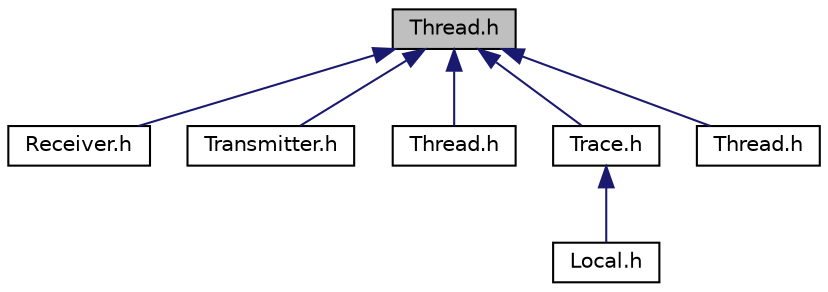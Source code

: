 digraph "Thread.h"
{
  edge [fontname="Helvetica",fontsize="10",labelfontname="Helvetica",labelfontsize="10"];
  node [fontname="Helvetica",fontsize="10",shape=record];
  Node1 [label="Thread.h",height=0.2,width=0.4,color="black", fillcolor="grey75", style="filled", fontcolor="black"];
  Node1 -> Node2 [dir="back",color="midnightblue",fontsize="10",style="solid",fontname="Helvetica"];
  Node2 [label="Receiver.h",height=0.2,width=0.4,color="black", fillcolor="white", style="filled",URL="$_receiver_8h.html"];
  Node1 -> Node3 [dir="back",color="midnightblue",fontsize="10",style="solid",fontname="Helvetica"];
  Node3 [label="Transmitter.h",height=0.2,width=0.4,color="black", fillcolor="white", style="filled",URL="$_transmitter_8h.html"];
  Node1 -> Node4 [dir="back",color="midnightblue",fontsize="10",style="solid",fontname="Helvetica"];
  Node4 [label="Thread.h",height=0.2,width=0.4,color="black", fillcolor="white", style="filled",URL="$colony_8core_2src_2_cpl_2_system_2_cpp11_2_thread_8h.html"];
  Node1 -> Node5 [dir="back",color="midnightblue",fontsize="10",style="solid",fontname="Helvetica"];
  Node5 [label="Trace.h",height=0.2,width=0.4,color="black", fillcolor="white", style="filled",URL="$_trace_8h.html"];
  Node5 -> Node6 [dir="back",color="midnightblue",fontsize="10",style="solid",fontname="Helvetica"];
  Node6 [label="Local.h",height=0.2,width=0.4,color="black", fillcolor="white", style="filled",URL="$_local_8h.html"];
  Node1 -> Node7 [dir="back",color="midnightblue",fontsize="10",style="solid",fontname="Helvetica"];
  Node7 [label="Thread.h",height=0.2,width=0.4,color="black", fillcolor="white", style="filled",URL="$colony_8core_2src_2_cpl_2_system_2_win32_2_thread_8h.html"];
}
